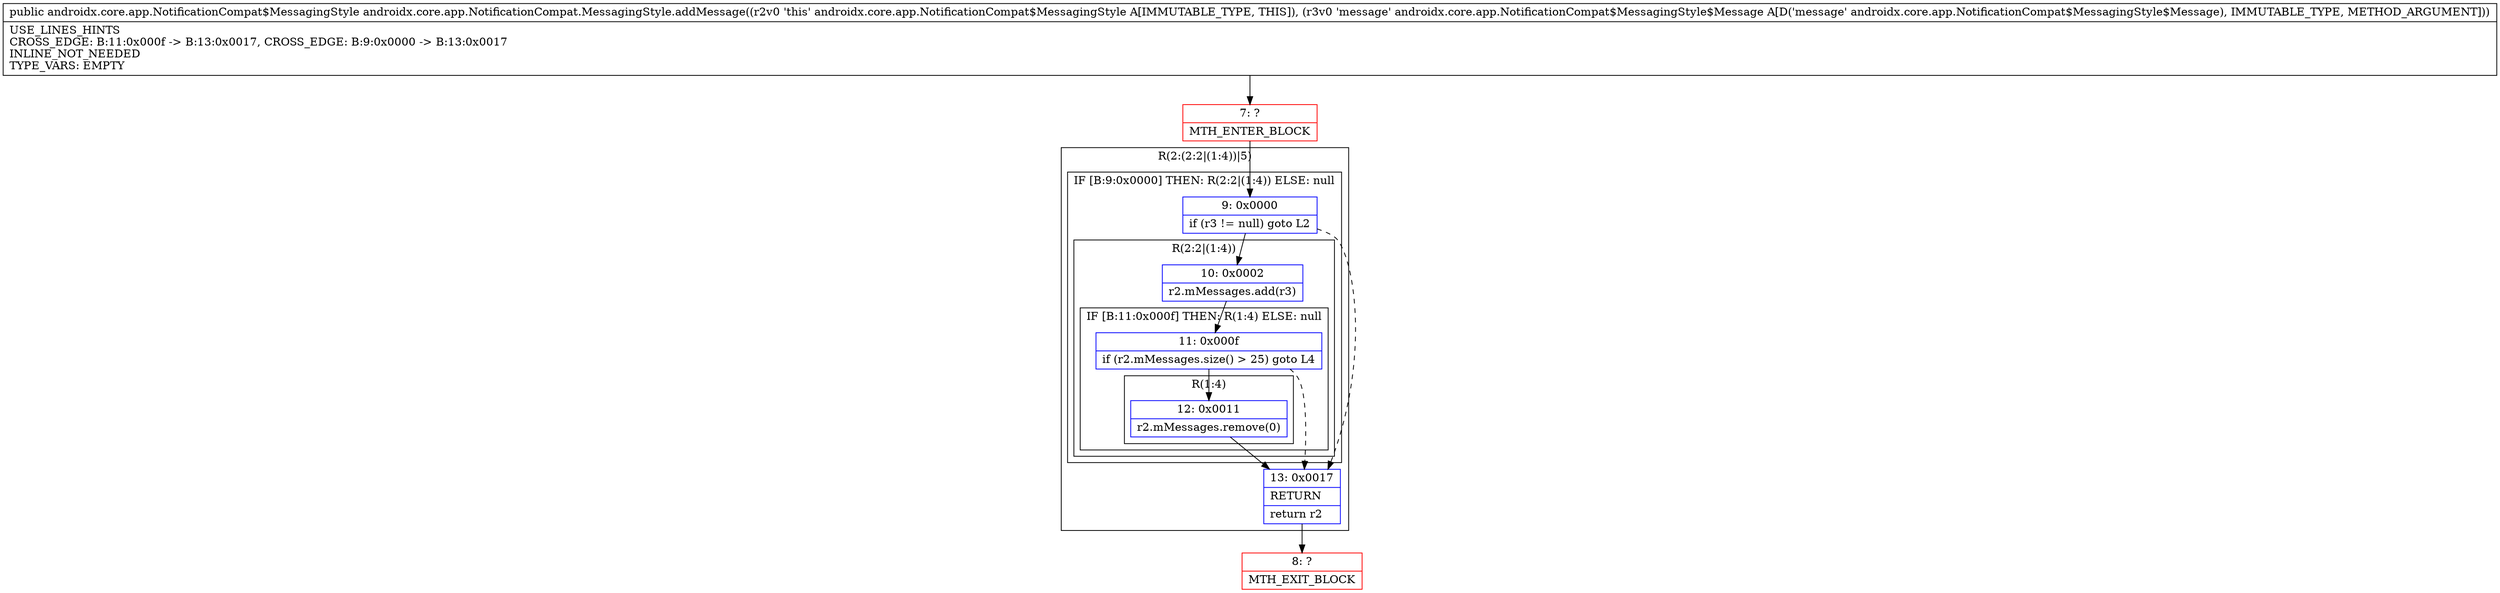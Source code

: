 digraph "CFG forandroidx.core.app.NotificationCompat.MessagingStyle.addMessage(Landroidx\/core\/app\/NotificationCompat$MessagingStyle$Message;)Landroidx\/core\/app\/NotificationCompat$MessagingStyle;" {
subgraph cluster_Region_325865480 {
label = "R(2:(2:2|(1:4))|5)";
node [shape=record,color=blue];
subgraph cluster_IfRegion_698556716 {
label = "IF [B:9:0x0000] THEN: R(2:2|(1:4)) ELSE: null";
node [shape=record,color=blue];
Node_9 [shape=record,label="{9\:\ 0x0000|if (r3 != null) goto L2\l}"];
subgraph cluster_Region_2104975706 {
label = "R(2:2|(1:4))";
node [shape=record,color=blue];
Node_10 [shape=record,label="{10\:\ 0x0002|r2.mMessages.add(r3)\l}"];
subgraph cluster_IfRegion_59703413 {
label = "IF [B:11:0x000f] THEN: R(1:4) ELSE: null";
node [shape=record,color=blue];
Node_11 [shape=record,label="{11\:\ 0x000f|if (r2.mMessages.size() \> 25) goto L4\l}"];
subgraph cluster_Region_1913846812 {
label = "R(1:4)";
node [shape=record,color=blue];
Node_12 [shape=record,label="{12\:\ 0x0011|r2.mMessages.remove(0)\l}"];
}
}
}
}
Node_13 [shape=record,label="{13\:\ 0x0017|RETURN\l|return r2\l}"];
}
Node_7 [shape=record,color=red,label="{7\:\ ?|MTH_ENTER_BLOCK\l}"];
Node_8 [shape=record,color=red,label="{8\:\ ?|MTH_EXIT_BLOCK\l}"];
MethodNode[shape=record,label="{public androidx.core.app.NotificationCompat$MessagingStyle androidx.core.app.NotificationCompat.MessagingStyle.addMessage((r2v0 'this' androidx.core.app.NotificationCompat$MessagingStyle A[IMMUTABLE_TYPE, THIS]), (r3v0 'message' androidx.core.app.NotificationCompat$MessagingStyle$Message A[D('message' androidx.core.app.NotificationCompat$MessagingStyle$Message), IMMUTABLE_TYPE, METHOD_ARGUMENT]))  | USE_LINES_HINTS\lCROSS_EDGE: B:11:0x000f \-\> B:13:0x0017, CROSS_EDGE: B:9:0x0000 \-\> B:13:0x0017\lINLINE_NOT_NEEDED\lTYPE_VARS: EMPTY\l}"];
MethodNode -> Node_7;Node_9 -> Node_10;
Node_9 -> Node_13[style=dashed];
Node_10 -> Node_11;
Node_11 -> Node_12;
Node_11 -> Node_13[style=dashed];
Node_12 -> Node_13;
Node_13 -> Node_8;
Node_7 -> Node_9;
}


